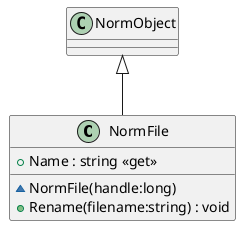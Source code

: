 @startuml
class NormFile {
    ~ NormFile(handle:long)
    + Name : string <<get>>
    + Rename(filename:string) : void
}
NormObject <|-- NormFile
@enduml